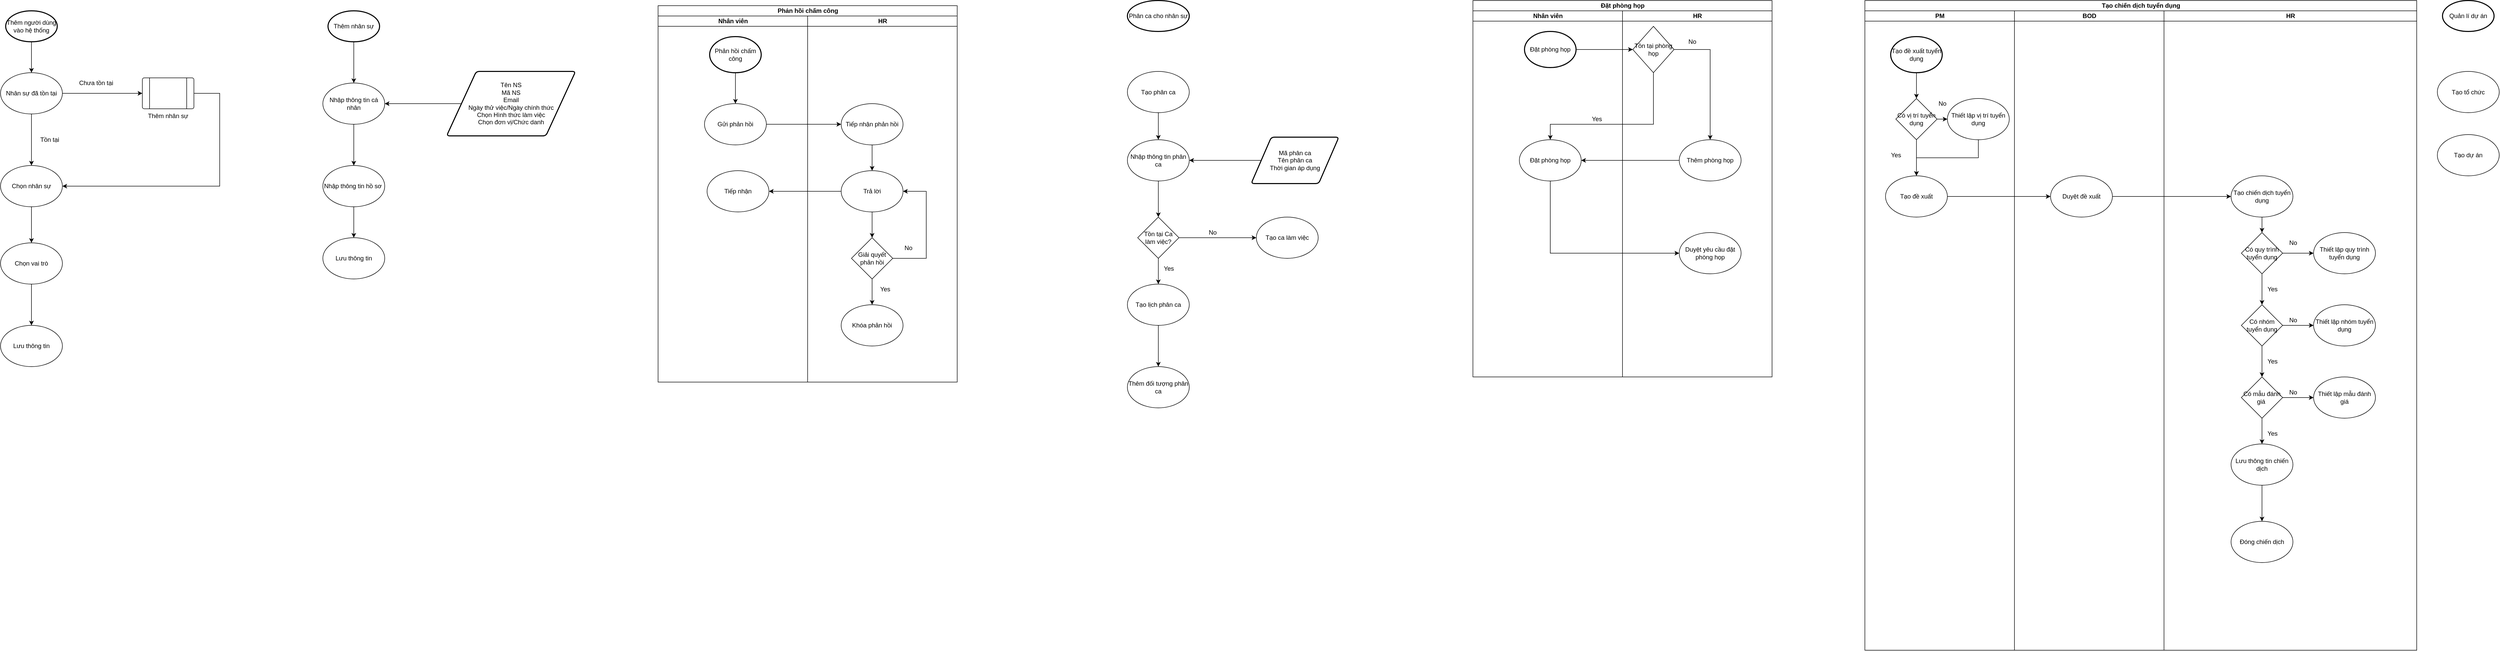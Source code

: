 <mxfile version="14.5.3" type="github">
  <diagram id="OnWkohsjED-JVvMXsNpU" name="Page-1">
    <mxGraphModel dx="1422" dy="794" grid="1" gridSize="10" guides="1" tooltips="1" connect="1" arrows="1" fold="1" page="1" pageScale="1" pageWidth="850" pageHeight="1100" math="0" shadow="0">
      <root>
        <mxCell id="0" />
        <mxCell id="1" parent="0" />
        <mxCell id="KjtllUWYRAtZ3XhFJOtX-8" style="edgeStyle=orthogonalEdgeStyle;rounded=0;orthogonalLoop=1;jettySize=auto;html=1;exitX=0.5;exitY=1;exitDx=0;exitDy=0;" edge="1" parent="1" source="KjtllUWYRAtZ3XhFJOtX-5" target="KjtllUWYRAtZ3XhFJOtX-7">
          <mxGeometry relative="1" as="geometry" />
        </mxCell>
        <mxCell id="KjtllUWYRAtZ3XhFJOtX-11" style="edgeStyle=orthogonalEdgeStyle;rounded=0;orthogonalLoop=1;jettySize=auto;html=1;entryX=0;entryY=0.5;entryDx=0;entryDy=0;" edge="1" parent="1" source="KjtllUWYRAtZ3XhFJOtX-5">
          <mxGeometry relative="1" as="geometry">
            <mxPoint x="590" y="260" as="targetPoint" />
          </mxGeometry>
        </mxCell>
        <mxCell id="KjtllUWYRAtZ3XhFJOtX-5" value="Nhân sự đã tồn tại" style="ellipse;whiteSpace=wrap;html=1;" vertex="1" parent="1">
          <mxGeometry x="315" y="220" width="120" height="80" as="geometry" />
        </mxCell>
        <mxCell id="KjtllUWYRAtZ3XhFJOtX-16" style="edgeStyle=orthogonalEdgeStyle;rounded=0;orthogonalLoop=1;jettySize=auto;html=1;exitX=0.5;exitY=1;exitDx=0;exitDy=0;entryX=0.5;entryY=0;entryDx=0;entryDy=0;" edge="1" parent="1" source="KjtllUWYRAtZ3XhFJOtX-7" target="KjtllUWYRAtZ3XhFJOtX-15">
          <mxGeometry relative="1" as="geometry" />
        </mxCell>
        <mxCell id="KjtllUWYRAtZ3XhFJOtX-7" value="Chọn nhân sự" style="ellipse;whiteSpace=wrap;html=1;" vertex="1" parent="1">
          <mxGeometry x="315" y="400" width="120" height="80" as="geometry" />
        </mxCell>
        <mxCell id="KjtllUWYRAtZ3XhFJOtX-9" value="Tồn tại" style="text;html=1;align=center;verticalAlign=middle;resizable=0;points=[];autosize=1;" vertex="1" parent="1">
          <mxGeometry x="385" y="340" width="50" height="20" as="geometry" />
        </mxCell>
        <mxCell id="KjtllUWYRAtZ3XhFJOtX-10" value="Chưa tồn tại" style="text;html=1;align=center;verticalAlign=middle;resizable=0;points=[];autosize=1;" vertex="1" parent="1">
          <mxGeometry x="460" y="230" width="80" height="20" as="geometry" />
        </mxCell>
        <mxCell id="KjtllUWYRAtZ3XhFJOtX-13" style="edgeStyle=orthogonalEdgeStyle;rounded=0;orthogonalLoop=1;jettySize=auto;html=1;entryX=1;entryY=0.5;entryDx=0;entryDy=0;" edge="1" parent="1" source="KjtllUWYRAtZ3XhFJOtX-12" target="KjtllUWYRAtZ3XhFJOtX-7">
          <mxGeometry relative="1" as="geometry">
            <Array as="points">
              <mxPoint x="740" y="260" />
              <mxPoint x="740" y="440" />
            </Array>
          </mxGeometry>
        </mxCell>
        <mxCell id="KjtllUWYRAtZ3XhFJOtX-12" value="Thêm nhân sự" style="verticalLabelPosition=bottom;verticalAlign=top;html=1;shape=process;whiteSpace=wrap;rounded=1;size=0.14;arcSize=6;" vertex="1" parent="1">
          <mxGeometry x="590" y="230" width="100" height="60" as="geometry" />
        </mxCell>
        <mxCell id="KjtllUWYRAtZ3XhFJOtX-25" style="edgeStyle=orthogonalEdgeStyle;rounded=0;orthogonalLoop=1;jettySize=auto;html=1;" edge="1" parent="1" source="KjtllUWYRAtZ3XhFJOtX-15" target="KjtllUWYRAtZ3XhFJOtX-24">
          <mxGeometry relative="1" as="geometry" />
        </mxCell>
        <mxCell id="KjtllUWYRAtZ3XhFJOtX-15" value="Chọn vai trò" style="ellipse;whiteSpace=wrap;html=1;" vertex="1" parent="1">
          <mxGeometry x="315" y="550" width="120" height="80" as="geometry" />
        </mxCell>
        <mxCell id="KjtllUWYRAtZ3XhFJOtX-19" style="edgeStyle=orthogonalEdgeStyle;rounded=0;orthogonalLoop=1;jettySize=auto;html=1;entryX=0.5;entryY=0;entryDx=0;entryDy=0;" edge="1" parent="1" source="KjtllUWYRAtZ3XhFJOtX-18" target="KjtllUWYRAtZ3XhFJOtX-5">
          <mxGeometry relative="1" as="geometry" />
        </mxCell>
        <mxCell id="KjtllUWYRAtZ3XhFJOtX-18" value="Thêm người dùng vào hệ thống" style="strokeWidth=2;html=1;shape=mxgraph.flowchart.start_1;whiteSpace=wrap;" vertex="1" parent="1">
          <mxGeometry x="325" y="100" width="100" height="60" as="geometry" />
        </mxCell>
        <mxCell id="KjtllUWYRAtZ3XhFJOtX-22" style="edgeStyle=orthogonalEdgeStyle;rounded=0;orthogonalLoop=1;jettySize=auto;html=1;" edge="1" parent="1" source="KjtllUWYRAtZ3XhFJOtX-20" target="KjtllUWYRAtZ3XhFJOtX-21">
          <mxGeometry relative="1" as="geometry" />
        </mxCell>
        <mxCell id="KjtllUWYRAtZ3XhFJOtX-20" value="Thêm nhân sự" style="strokeWidth=2;html=1;shape=mxgraph.flowchart.start_1;whiteSpace=wrap;" vertex="1" parent="1">
          <mxGeometry x="950" y="100" width="100" height="60" as="geometry" />
        </mxCell>
        <mxCell id="KjtllUWYRAtZ3XhFJOtX-31" style="edgeStyle=orthogonalEdgeStyle;rounded=0;orthogonalLoop=1;jettySize=auto;html=1;entryX=0.5;entryY=0;entryDx=0;entryDy=0;" edge="1" parent="1" source="KjtllUWYRAtZ3XhFJOtX-21" target="KjtllUWYRAtZ3XhFJOtX-30">
          <mxGeometry relative="1" as="geometry" />
        </mxCell>
        <mxCell id="KjtllUWYRAtZ3XhFJOtX-21" value="Nhập thông tin cá nhân" style="ellipse;whiteSpace=wrap;html=1;" vertex="1" parent="1">
          <mxGeometry x="940" y="240" width="120" height="80" as="geometry" />
        </mxCell>
        <mxCell id="KjtllUWYRAtZ3XhFJOtX-24" value="Lưu thông tin" style="ellipse;whiteSpace=wrap;html=1;" vertex="1" parent="1">
          <mxGeometry x="315" y="710" width="120" height="80" as="geometry" />
        </mxCell>
        <mxCell id="KjtllUWYRAtZ3XhFJOtX-26" value="Lưu thông tin" style="ellipse;whiteSpace=wrap;html=1;" vertex="1" parent="1">
          <mxGeometry x="940" y="540" width="120" height="80" as="geometry" />
        </mxCell>
        <mxCell id="KjtllUWYRAtZ3XhFJOtX-29" style="edgeStyle=orthogonalEdgeStyle;rounded=0;orthogonalLoop=1;jettySize=auto;html=1;entryX=1;entryY=0.5;entryDx=0;entryDy=0;" edge="1" parent="1" source="KjtllUWYRAtZ3XhFJOtX-28" target="KjtllUWYRAtZ3XhFJOtX-21">
          <mxGeometry relative="1" as="geometry" />
        </mxCell>
        <mxCell id="KjtllUWYRAtZ3XhFJOtX-28" value="Tên NS&lt;br&gt;Mã NS&lt;br&gt;Email&lt;br&gt;Ngày thử việc/Ngày chính thức&lt;br&gt;Chọn Hình thức làm việc&lt;br&gt;Chọn đơn vị/Chức danh" style="shape=parallelogram;html=1;strokeWidth=2;perimeter=parallelogramPerimeter;whiteSpace=wrap;rounded=1;arcSize=12;size=0.23;" vertex="1" parent="1">
          <mxGeometry x="1180" y="217.5" width="250" height="125" as="geometry" />
        </mxCell>
        <mxCell id="KjtllUWYRAtZ3XhFJOtX-32" style="edgeStyle=orthogonalEdgeStyle;rounded=0;orthogonalLoop=1;jettySize=auto;html=1;entryX=0.5;entryY=0;entryDx=0;entryDy=0;" edge="1" parent="1" source="KjtllUWYRAtZ3XhFJOtX-30" target="KjtllUWYRAtZ3XhFJOtX-26">
          <mxGeometry relative="1" as="geometry" />
        </mxCell>
        <mxCell id="KjtllUWYRAtZ3XhFJOtX-30" value="Nhập thông tin hồ sơ&amp;nbsp;" style="ellipse;whiteSpace=wrap;html=1;" vertex="1" parent="1">
          <mxGeometry x="940" y="400" width="120" height="80" as="geometry" />
        </mxCell>
        <mxCell id="KjtllUWYRAtZ3XhFJOtX-33" value="Phản hồi chấm công" style="swimlane;html=1;childLayout=stackLayout;resizeParent=1;resizeParentMax=0;startSize=20;" vertex="1" parent="1">
          <mxGeometry x="1590" y="90" width="580" height="730" as="geometry" />
        </mxCell>
        <mxCell id="KjtllUWYRAtZ3XhFJOtX-34" value="Nhân viên" style="swimlane;html=1;startSize=20;" vertex="1" parent="KjtllUWYRAtZ3XhFJOtX-33">
          <mxGeometry y="20" width="290" height="710" as="geometry" />
        </mxCell>
        <mxCell id="KjtllUWYRAtZ3XhFJOtX-40" style="edgeStyle=orthogonalEdgeStyle;rounded=0;orthogonalLoop=1;jettySize=auto;html=1;entryX=0.5;entryY=0;entryDx=0;entryDy=0;" edge="1" parent="KjtllUWYRAtZ3XhFJOtX-34" source="KjtllUWYRAtZ3XhFJOtX-37" target="KjtllUWYRAtZ3XhFJOtX-39">
          <mxGeometry relative="1" as="geometry" />
        </mxCell>
        <mxCell id="KjtllUWYRAtZ3XhFJOtX-37" value="Phản hồi chấm công" style="strokeWidth=2;html=1;shape=mxgraph.flowchart.start_2;whiteSpace=wrap;" vertex="1" parent="KjtllUWYRAtZ3XhFJOtX-34">
          <mxGeometry x="100" y="40" width="100" height="70" as="geometry" />
        </mxCell>
        <mxCell id="KjtllUWYRAtZ3XhFJOtX-39" value="Gửi phản hồi" style="ellipse;whiteSpace=wrap;html=1;" vertex="1" parent="KjtllUWYRAtZ3XhFJOtX-34">
          <mxGeometry x="90" y="170" width="120" height="80" as="geometry" />
        </mxCell>
        <mxCell id="KjtllUWYRAtZ3XhFJOtX-43" value="Tiếp nhận" style="ellipse;whiteSpace=wrap;html=1;" vertex="1" parent="KjtllUWYRAtZ3XhFJOtX-34">
          <mxGeometry x="95" y="300" width="120" height="80" as="geometry" />
        </mxCell>
        <mxCell id="KjtllUWYRAtZ3XhFJOtX-35" value="HR" style="swimlane;html=1;startSize=20;" vertex="1" parent="KjtllUWYRAtZ3XhFJOtX-33">
          <mxGeometry x="290" y="20" width="290" height="710" as="geometry" />
        </mxCell>
        <mxCell id="KjtllUWYRAtZ3XhFJOtX-45" style="edgeStyle=orthogonalEdgeStyle;rounded=0;orthogonalLoop=1;jettySize=auto;html=1;entryX=0.5;entryY=0;entryDx=0;entryDy=0;" edge="1" parent="KjtllUWYRAtZ3XhFJOtX-35" source="KjtllUWYRAtZ3XhFJOtX-38" target="KjtllUWYRAtZ3XhFJOtX-42">
          <mxGeometry relative="1" as="geometry" />
        </mxCell>
        <mxCell id="KjtllUWYRAtZ3XhFJOtX-38" value="Tiếp nhận phản hồi" style="ellipse;whiteSpace=wrap;html=1;" vertex="1" parent="KjtllUWYRAtZ3XhFJOtX-35">
          <mxGeometry x="65" y="170" width="120" height="80" as="geometry" />
        </mxCell>
        <mxCell id="KjtllUWYRAtZ3XhFJOtX-49" style="edgeStyle=orthogonalEdgeStyle;rounded=0;orthogonalLoop=1;jettySize=auto;html=1;exitX=0.5;exitY=1;exitDx=0;exitDy=0;" edge="1" parent="KjtllUWYRAtZ3XhFJOtX-35" source="KjtllUWYRAtZ3XhFJOtX-42" target="KjtllUWYRAtZ3XhFJOtX-46">
          <mxGeometry relative="1" as="geometry" />
        </mxCell>
        <mxCell id="KjtllUWYRAtZ3XhFJOtX-42" value="Trả lời" style="ellipse;whiteSpace=wrap;html=1;" vertex="1" parent="KjtllUWYRAtZ3XhFJOtX-35">
          <mxGeometry x="65" y="300" width="120" height="80" as="geometry" />
        </mxCell>
        <mxCell id="KjtllUWYRAtZ3XhFJOtX-48" style="edgeStyle=orthogonalEdgeStyle;rounded=0;orthogonalLoop=1;jettySize=auto;html=1;exitX=0.5;exitY=1;exitDx=0;exitDy=0;entryX=0.5;entryY=0;entryDx=0;entryDy=0;" edge="1" parent="KjtllUWYRAtZ3XhFJOtX-35" source="KjtllUWYRAtZ3XhFJOtX-46" target="KjtllUWYRAtZ3XhFJOtX-47">
          <mxGeometry relative="1" as="geometry" />
        </mxCell>
        <mxCell id="KjtllUWYRAtZ3XhFJOtX-51" style="edgeStyle=orthogonalEdgeStyle;rounded=0;orthogonalLoop=1;jettySize=auto;html=1;exitX=1;exitY=0.5;exitDx=0;exitDy=0;entryX=1;entryY=0.5;entryDx=0;entryDy=0;" edge="1" parent="KjtllUWYRAtZ3XhFJOtX-35" source="KjtllUWYRAtZ3XhFJOtX-46" target="KjtllUWYRAtZ3XhFJOtX-42">
          <mxGeometry relative="1" as="geometry">
            <Array as="points">
              <mxPoint x="230" y="470" />
              <mxPoint x="230" y="340" />
            </Array>
          </mxGeometry>
        </mxCell>
        <mxCell id="KjtllUWYRAtZ3XhFJOtX-46" value="Giải quyết phản hồi" style="rhombus;whiteSpace=wrap;html=1;" vertex="1" parent="KjtllUWYRAtZ3XhFJOtX-35">
          <mxGeometry x="85" y="430" width="80" height="80" as="geometry" />
        </mxCell>
        <mxCell id="KjtllUWYRAtZ3XhFJOtX-47" value="Khóa phản hồi" style="ellipse;whiteSpace=wrap;html=1;" vertex="1" parent="KjtllUWYRAtZ3XhFJOtX-35">
          <mxGeometry x="65" y="560" width="120" height="80" as="geometry" />
        </mxCell>
        <mxCell id="KjtllUWYRAtZ3XhFJOtX-50" value="Yes" style="text;html=1;align=center;verticalAlign=middle;resizable=0;points=[];autosize=1;" vertex="1" parent="KjtllUWYRAtZ3XhFJOtX-35">
          <mxGeometry x="130" y="520" width="40" height="20" as="geometry" />
        </mxCell>
        <mxCell id="KjtllUWYRAtZ3XhFJOtX-52" value="No" style="text;html=1;align=center;verticalAlign=middle;resizable=0;points=[];autosize=1;" vertex="1" parent="KjtllUWYRAtZ3XhFJOtX-35">
          <mxGeometry x="180" y="440" width="30" height="20" as="geometry" />
        </mxCell>
        <mxCell id="KjtllUWYRAtZ3XhFJOtX-41" style="edgeStyle=orthogonalEdgeStyle;rounded=0;orthogonalLoop=1;jettySize=auto;html=1;" edge="1" parent="KjtllUWYRAtZ3XhFJOtX-33" source="KjtllUWYRAtZ3XhFJOtX-39" target="KjtllUWYRAtZ3XhFJOtX-38">
          <mxGeometry relative="1" as="geometry" />
        </mxCell>
        <mxCell id="KjtllUWYRAtZ3XhFJOtX-44" style="edgeStyle=orthogonalEdgeStyle;rounded=0;orthogonalLoop=1;jettySize=auto;html=1;entryX=1;entryY=0.5;entryDx=0;entryDy=0;" edge="1" parent="KjtllUWYRAtZ3XhFJOtX-33" source="KjtllUWYRAtZ3XhFJOtX-42" target="KjtllUWYRAtZ3XhFJOtX-43">
          <mxGeometry relative="1" as="geometry" />
        </mxCell>
        <mxCell id="KjtllUWYRAtZ3XhFJOtX-53" value="Phân ca cho nhân sự" style="strokeWidth=2;html=1;shape=mxgraph.flowchart.start_1;whiteSpace=wrap;" vertex="1" parent="1">
          <mxGeometry x="2500" y="80" width="120" height="60" as="geometry" />
        </mxCell>
        <mxCell id="KjtllUWYRAtZ3XhFJOtX-65" style="edgeStyle=orthogonalEdgeStyle;rounded=0;orthogonalLoop=1;jettySize=auto;html=1;exitX=0.5;exitY=1;exitDx=0;exitDy=0;" edge="1" parent="1" source="KjtllUWYRAtZ3XhFJOtX-54" target="KjtllUWYRAtZ3XhFJOtX-55">
          <mxGeometry relative="1" as="geometry" />
        </mxCell>
        <mxCell id="KjtllUWYRAtZ3XhFJOtX-54" value="Tạo phân ca" style="ellipse;whiteSpace=wrap;html=1;" vertex="1" parent="1">
          <mxGeometry x="2500" y="217.5" width="120" height="80" as="geometry" />
        </mxCell>
        <mxCell id="KjtllUWYRAtZ3XhFJOtX-64" style="edgeStyle=orthogonalEdgeStyle;rounded=0;orthogonalLoop=1;jettySize=auto;html=1;" edge="1" parent="1" source="KjtllUWYRAtZ3XhFJOtX-55" target="KjtllUWYRAtZ3XhFJOtX-60">
          <mxGeometry relative="1" as="geometry" />
        </mxCell>
        <mxCell id="KjtllUWYRAtZ3XhFJOtX-55" value="Nhập thông tin phân ca" style="ellipse;whiteSpace=wrap;html=1;" vertex="1" parent="1">
          <mxGeometry x="2500" y="350" width="120" height="80" as="geometry" />
        </mxCell>
        <mxCell id="KjtllUWYRAtZ3XhFJOtX-57" style="edgeStyle=orthogonalEdgeStyle;rounded=0;orthogonalLoop=1;jettySize=auto;html=1;exitX=0;exitY=0.5;exitDx=0;exitDy=0;entryX=1;entryY=0.5;entryDx=0;entryDy=0;" edge="1" parent="1" source="KjtllUWYRAtZ3XhFJOtX-56" target="KjtllUWYRAtZ3XhFJOtX-55">
          <mxGeometry relative="1" as="geometry" />
        </mxCell>
        <mxCell id="KjtllUWYRAtZ3XhFJOtX-56" value="Mã phân ca&lt;br&gt;Tên phân ca&lt;br&gt;Thời gian áp dụng&lt;br&gt;" style="shape=parallelogram;html=1;strokeWidth=2;perimeter=parallelogramPerimeter;whiteSpace=wrap;rounded=1;arcSize=12;size=0.23;" vertex="1" parent="1">
          <mxGeometry x="2740" y="345" width="170" height="90" as="geometry" />
        </mxCell>
        <mxCell id="KjtllUWYRAtZ3XhFJOtX-70" style="edgeStyle=orthogonalEdgeStyle;rounded=0;orthogonalLoop=1;jettySize=auto;html=1;entryX=0.5;entryY=0;entryDx=0;entryDy=0;" edge="1" parent="1" source="KjtllUWYRAtZ3XhFJOtX-58" target="KjtllUWYRAtZ3XhFJOtX-69">
          <mxGeometry relative="1" as="geometry" />
        </mxCell>
        <mxCell id="KjtllUWYRAtZ3XhFJOtX-58" value="Tạo lịch phân ca" style="ellipse;whiteSpace=wrap;html=1;" vertex="1" parent="1">
          <mxGeometry x="2500" y="630" width="120" height="80" as="geometry" />
        </mxCell>
        <mxCell id="KjtllUWYRAtZ3XhFJOtX-63" style="edgeStyle=orthogonalEdgeStyle;rounded=0;orthogonalLoop=1;jettySize=auto;html=1;" edge="1" parent="1" source="KjtllUWYRAtZ3XhFJOtX-60" target="KjtllUWYRAtZ3XhFJOtX-61">
          <mxGeometry relative="1" as="geometry" />
        </mxCell>
        <mxCell id="KjtllUWYRAtZ3XhFJOtX-66" style="edgeStyle=orthogonalEdgeStyle;rounded=0;orthogonalLoop=1;jettySize=auto;html=1;exitX=0.5;exitY=1;exitDx=0;exitDy=0;" edge="1" parent="1" source="KjtllUWYRAtZ3XhFJOtX-60" target="KjtllUWYRAtZ3XhFJOtX-58">
          <mxGeometry relative="1" as="geometry" />
        </mxCell>
        <mxCell id="KjtllUWYRAtZ3XhFJOtX-60" value="Tồn tại Ca làm việc?" style="rhombus;whiteSpace=wrap;html=1;" vertex="1" parent="1">
          <mxGeometry x="2520" y="500" width="80" height="80" as="geometry" />
        </mxCell>
        <mxCell id="KjtllUWYRAtZ3XhFJOtX-61" value="Tạo ca làm việc" style="ellipse;whiteSpace=wrap;html=1;" vertex="1" parent="1">
          <mxGeometry x="2750" y="500" width="120" height="80" as="geometry" />
        </mxCell>
        <mxCell id="KjtllUWYRAtZ3XhFJOtX-67" value="No" style="text;html=1;align=center;verticalAlign=middle;resizable=0;points=[];autosize=1;" vertex="1" parent="1">
          <mxGeometry x="2650" y="520" width="30" height="20" as="geometry" />
        </mxCell>
        <mxCell id="KjtllUWYRAtZ3XhFJOtX-68" value="Yes" style="text;html=1;align=center;verticalAlign=middle;resizable=0;points=[];autosize=1;" vertex="1" parent="1">
          <mxGeometry x="2560" y="590" width="40" height="20" as="geometry" />
        </mxCell>
        <mxCell id="KjtllUWYRAtZ3XhFJOtX-69" value="Thêm đối tượng phân ca" style="ellipse;whiteSpace=wrap;html=1;" vertex="1" parent="1">
          <mxGeometry x="2500" y="790" width="120" height="80" as="geometry" />
        </mxCell>
        <mxCell id="KjtllUWYRAtZ3XhFJOtX-72" value="Đặt phòng họp" style="swimlane;html=1;childLayout=stackLayout;resizeParent=1;resizeParentMax=0;startSize=20;" vertex="1" parent="1">
          <mxGeometry x="3170" y="80" width="580" height="730" as="geometry" />
        </mxCell>
        <mxCell id="KjtllUWYRAtZ3XhFJOtX-73" value="Nhân viên" style="swimlane;html=1;startSize=20;" vertex="1" parent="KjtllUWYRAtZ3XhFJOtX-72">
          <mxGeometry y="20" width="290" height="710" as="geometry" />
        </mxCell>
        <mxCell id="KjtllUWYRAtZ3XhFJOtX-75" value="Đặt phòng họp" style="strokeWidth=2;html=1;shape=mxgraph.flowchart.start_2;whiteSpace=wrap;" vertex="1" parent="KjtllUWYRAtZ3XhFJOtX-73">
          <mxGeometry x="100" y="40" width="100" height="70" as="geometry" />
        </mxCell>
        <mxCell id="KjtllUWYRAtZ3XhFJOtX-96" value="Đặt phòng họp" style="ellipse;whiteSpace=wrap;html=1;" vertex="1" parent="KjtllUWYRAtZ3XhFJOtX-73">
          <mxGeometry x="90" y="250" width="120" height="80" as="geometry" />
        </mxCell>
        <mxCell id="KjtllUWYRAtZ3XhFJOtX-98" value="Yes" style="text;html=1;align=center;verticalAlign=middle;resizable=0;points=[];autosize=1;" vertex="1" parent="KjtllUWYRAtZ3XhFJOtX-73">
          <mxGeometry x="220" y="200" width="40" height="20" as="geometry" />
        </mxCell>
        <mxCell id="KjtllUWYRAtZ3XhFJOtX-92" style="edgeStyle=orthogonalEdgeStyle;rounded=0;orthogonalLoop=1;jettySize=auto;html=1;entryX=0;entryY=0.5;entryDx=0;entryDy=0;" edge="1" parent="KjtllUWYRAtZ3XhFJOtX-72" source="KjtllUWYRAtZ3XhFJOtX-75" target="KjtllUWYRAtZ3XhFJOtX-91">
          <mxGeometry relative="1" as="geometry" />
        </mxCell>
        <mxCell id="KjtllUWYRAtZ3XhFJOtX-97" style="edgeStyle=orthogonalEdgeStyle;rounded=0;orthogonalLoop=1;jettySize=auto;html=1;entryX=0.5;entryY=0;entryDx=0;entryDy=0;" edge="1" parent="KjtllUWYRAtZ3XhFJOtX-72" source="KjtllUWYRAtZ3XhFJOtX-91" target="KjtllUWYRAtZ3XhFJOtX-96">
          <mxGeometry relative="1" as="geometry">
            <Array as="points">
              <mxPoint x="350" y="240" />
            </Array>
          </mxGeometry>
        </mxCell>
        <mxCell id="KjtllUWYRAtZ3XhFJOtX-99" style="edgeStyle=orthogonalEdgeStyle;rounded=0;orthogonalLoop=1;jettySize=auto;html=1;entryX=1;entryY=0.5;entryDx=0;entryDy=0;" edge="1" parent="KjtllUWYRAtZ3XhFJOtX-72" source="KjtllUWYRAtZ3XhFJOtX-93" target="KjtllUWYRAtZ3XhFJOtX-96">
          <mxGeometry relative="1" as="geometry" />
        </mxCell>
        <mxCell id="KjtllUWYRAtZ3XhFJOtX-78" value="HR" style="swimlane;html=1;startSize=20;" vertex="1" parent="KjtllUWYRAtZ3XhFJOtX-72">
          <mxGeometry x="290" y="20" width="290" height="710" as="geometry" />
        </mxCell>
        <mxCell id="KjtllUWYRAtZ3XhFJOtX-94" style="edgeStyle=orthogonalEdgeStyle;rounded=0;orthogonalLoop=1;jettySize=auto;html=1;entryX=0.5;entryY=0;entryDx=0;entryDy=0;" edge="1" parent="KjtllUWYRAtZ3XhFJOtX-78" source="KjtllUWYRAtZ3XhFJOtX-91" target="KjtllUWYRAtZ3XhFJOtX-93">
          <mxGeometry relative="1" as="geometry" />
        </mxCell>
        <mxCell id="KjtllUWYRAtZ3XhFJOtX-91" value="Tồn tại phòng họp" style="rhombus;whiteSpace=wrap;html=1;" vertex="1" parent="KjtllUWYRAtZ3XhFJOtX-78">
          <mxGeometry x="20" y="30" width="80" height="90" as="geometry" />
        </mxCell>
        <mxCell id="KjtllUWYRAtZ3XhFJOtX-93" value="Thêm phòng họp" style="ellipse;whiteSpace=wrap;html=1;" vertex="1" parent="KjtllUWYRAtZ3XhFJOtX-78">
          <mxGeometry x="110" y="250" width="120" height="80" as="geometry" />
        </mxCell>
        <mxCell id="KjtllUWYRAtZ3XhFJOtX-95" value="No" style="text;html=1;align=center;verticalAlign=middle;resizable=0;points=[];autosize=1;" vertex="1" parent="KjtllUWYRAtZ3XhFJOtX-78">
          <mxGeometry x="120" y="50" width="30" height="20" as="geometry" />
        </mxCell>
        <mxCell id="KjtllUWYRAtZ3XhFJOtX-100" value="Duyệt yêu cầu đặt phòng họp" style="ellipse;whiteSpace=wrap;html=1;" vertex="1" parent="KjtllUWYRAtZ3XhFJOtX-78">
          <mxGeometry x="110" y="430" width="120" height="80" as="geometry" />
        </mxCell>
        <mxCell id="KjtllUWYRAtZ3XhFJOtX-102" style="edgeStyle=orthogonalEdgeStyle;rounded=0;orthogonalLoop=1;jettySize=auto;html=1;entryX=0;entryY=0.5;entryDx=0;entryDy=0;" edge="1" parent="KjtllUWYRAtZ3XhFJOtX-72" source="KjtllUWYRAtZ3XhFJOtX-96" target="KjtllUWYRAtZ3XhFJOtX-100">
          <mxGeometry relative="1" as="geometry">
            <Array as="points">
              <mxPoint x="150" y="490" />
            </Array>
          </mxGeometry>
        </mxCell>
        <mxCell id="KjtllUWYRAtZ3XhFJOtX-103" value="Tạo chiến dịch tuyển dụng" style="swimlane;html=1;childLayout=stackLayout;resizeParent=1;resizeParentMax=0;startSize=20;" vertex="1" parent="1">
          <mxGeometry x="3930" y="80" width="1070" height="1260" as="geometry" />
        </mxCell>
        <mxCell id="KjtllUWYRAtZ3XhFJOtX-104" value="PM" style="swimlane;html=1;startSize=20;" vertex="1" parent="KjtllUWYRAtZ3XhFJOtX-103">
          <mxGeometry y="20" width="290" height="1240" as="geometry" />
        </mxCell>
        <mxCell id="KjtllUWYRAtZ3XhFJOtX-141" style="edgeStyle=orthogonalEdgeStyle;rounded=0;orthogonalLoop=1;jettySize=auto;html=1;exitX=0.5;exitY=1;exitDx=0;exitDy=0;exitPerimeter=0;" edge="1" parent="KjtllUWYRAtZ3XhFJOtX-104" source="KjtllUWYRAtZ3XhFJOtX-105" target="KjtllUWYRAtZ3XhFJOtX-121">
          <mxGeometry relative="1" as="geometry" />
        </mxCell>
        <mxCell id="KjtllUWYRAtZ3XhFJOtX-105" value="Tạo đề xuất tuyển dụng" style="strokeWidth=2;html=1;shape=mxgraph.flowchart.start_2;whiteSpace=wrap;" vertex="1" parent="KjtllUWYRAtZ3XhFJOtX-104">
          <mxGeometry x="50" y="50" width="100" height="70" as="geometry" />
        </mxCell>
        <mxCell id="KjtllUWYRAtZ3XhFJOtX-142" style="edgeStyle=orthogonalEdgeStyle;rounded=0;orthogonalLoop=1;jettySize=auto;html=1;exitX=1;exitY=0.5;exitDx=0;exitDy=0;entryX=0;entryY=0.5;entryDx=0;entryDy=0;" edge="1" parent="KjtllUWYRAtZ3XhFJOtX-104" source="KjtllUWYRAtZ3XhFJOtX-121" target="KjtllUWYRAtZ3XhFJOtX-130">
          <mxGeometry relative="1" as="geometry" />
        </mxCell>
        <mxCell id="KjtllUWYRAtZ3XhFJOtX-143" style="edgeStyle=orthogonalEdgeStyle;rounded=0;orthogonalLoop=1;jettySize=auto;html=1;" edge="1" parent="KjtllUWYRAtZ3XhFJOtX-104" source="KjtllUWYRAtZ3XhFJOtX-121" target="KjtllUWYRAtZ3XhFJOtX-122">
          <mxGeometry relative="1" as="geometry" />
        </mxCell>
        <mxCell id="KjtllUWYRAtZ3XhFJOtX-121" value="Có vị trí tuyển dụng" style="rhombus;whiteSpace=wrap;html=1;" vertex="1" parent="KjtllUWYRAtZ3XhFJOtX-104">
          <mxGeometry x="60" y="170" width="80" height="80" as="geometry" />
        </mxCell>
        <mxCell id="KjtllUWYRAtZ3XhFJOtX-122" value="Tạo đề xuất" style="ellipse;whiteSpace=wrap;html=1;" vertex="1" parent="KjtllUWYRAtZ3XhFJOtX-104">
          <mxGeometry x="40" y="320" width="120" height="80" as="geometry" />
        </mxCell>
        <mxCell id="KjtllUWYRAtZ3XhFJOtX-144" style="edgeStyle=orthogonalEdgeStyle;rounded=0;orthogonalLoop=1;jettySize=auto;html=1;exitX=0.5;exitY=1;exitDx=0;exitDy=0;entryX=0.5;entryY=0;entryDx=0;entryDy=0;" edge="1" parent="KjtllUWYRAtZ3XhFJOtX-104" source="KjtllUWYRAtZ3XhFJOtX-130" target="KjtllUWYRAtZ3XhFJOtX-122">
          <mxGeometry relative="1" as="geometry" />
        </mxCell>
        <mxCell id="KjtllUWYRAtZ3XhFJOtX-130" value="Thiết lập vị trí tuyển dụng" style="ellipse;whiteSpace=wrap;html=1;" vertex="1" parent="KjtllUWYRAtZ3XhFJOtX-104">
          <mxGeometry x="160" y="170" width="120" height="80" as="geometry" />
        </mxCell>
        <mxCell id="KjtllUWYRAtZ3XhFJOtX-124" value="BOD" style="swimlane;html=1;startSize=20;" vertex="1" parent="KjtllUWYRAtZ3XhFJOtX-103">
          <mxGeometry x="290" y="20" width="290" height="1240" as="geometry" />
        </mxCell>
        <mxCell id="KjtllUWYRAtZ3XhFJOtX-125" value="Duyệt đề xuất" style="ellipse;whiteSpace=wrap;html=1;" vertex="1" parent="KjtllUWYRAtZ3XhFJOtX-124">
          <mxGeometry x="70" y="320" width="120" height="80" as="geometry" />
        </mxCell>
        <mxCell id="KjtllUWYRAtZ3XhFJOtX-147" style="edgeStyle=orthogonalEdgeStyle;rounded=0;orthogonalLoop=1;jettySize=auto;html=1;exitX=1;exitY=0.5;exitDx=0;exitDy=0;entryX=0;entryY=0.5;entryDx=0;entryDy=0;" edge="1" parent="KjtllUWYRAtZ3XhFJOtX-103" source="KjtllUWYRAtZ3XhFJOtX-122" target="KjtllUWYRAtZ3XhFJOtX-125">
          <mxGeometry relative="1" as="geometry" />
        </mxCell>
        <mxCell id="KjtllUWYRAtZ3XhFJOtX-148" style="edgeStyle=orthogonalEdgeStyle;rounded=0;orthogonalLoop=1;jettySize=auto;html=1;exitX=1;exitY=0.5;exitDx=0;exitDy=0;" edge="1" parent="KjtllUWYRAtZ3XhFJOtX-103" source="KjtllUWYRAtZ3XhFJOtX-125" target="KjtllUWYRAtZ3XhFJOtX-126">
          <mxGeometry relative="1" as="geometry" />
        </mxCell>
        <mxCell id="KjtllUWYRAtZ3XhFJOtX-111" value="HR" style="swimlane;html=1;startSize=20;" vertex="1" parent="KjtllUWYRAtZ3XhFJOtX-103">
          <mxGeometry x="580" y="20" width="490" height="1240" as="geometry" />
        </mxCell>
        <mxCell id="KjtllUWYRAtZ3XhFJOtX-136" style="edgeStyle=orthogonalEdgeStyle;rounded=0;orthogonalLoop=1;jettySize=auto;html=1;exitX=1;exitY=0.5;exitDx=0;exitDy=0;" edge="1" parent="KjtllUWYRAtZ3XhFJOtX-111" source="KjtllUWYRAtZ3XhFJOtX-127" target="KjtllUWYRAtZ3XhFJOtX-133">
          <mxGeometry relative="1" as="geometry" />
        </mxCell>
        <mxCell id="KjtllUWYRAtZ3XhFJOtX-127" value="Có quy trình tuyển dụng" style="rhombus;whiteSpace=wrap;html=1;" vertex="1" parent="KjtllUWYRAtZ3XhFJOtX-111">
          <mxGeometry x="150" y="430" width="80" height="80" as="geometry" />
        </mxCell>
        <mxCell id="KjtllUWYRAtZ3XhFJOtX-139" style="edgeStyle=orthogonalEdgeStyle;rounded=0;orthogonalLoop=1;jettySize=auto;html=1;exitX=1;exitY=0.5;exitDx=0;exitDy=0;" edge="1" parent="KjtllUWYRAtZ3XhFJOtX-111" source="KjtllUWYRAtZ3XhFJOtX-129" target="KjtllUWYRAtZ3XhFJOtX-135">
          <mxGeometry relative="1" as="geometry" />
        </mxCell>
        <mxCell id="KjtllUWYRAtZ3XhFJOtX-158" style="edgeStyle=orthogonalEdgeStyle;rounded=0;orthogonalLoop=1;jettySize=auto;html=1;exitX=0.5;exitY=1;exitDx=0;exitDy=0;entryX=0.5;entryY=0;entryDx=0;entryDy=0;" edge="1" parent="KjtllUWYRAtZ3XhFJOtX-111" source="KjtllUWYRAtZ3XhFJOtX-129" target="KjtllUWYRAtZ3XhFJOtX-157">
          <mxGeometry relative="1" as="geometry" />
        </mxCell>
        <mxCell id="KjtllUWYRAtZ3XhFJOtX-129" value="Có mẫu đánh giá&amp;nbsp;" style="rhombus;whiteSpace=wrap;html=1;" vertex="1" parent="KjtllUWYRAtZ3XhFJOtX-111">
          <mxGeometry x="150" y="710" width="80" height="80" as="geometry" />
        </mxCell>
        <mxCell id="KjtllUWYRAtZ3XhFJOtX-135" value="Thiết lập mẫu đánh giá" style="ellipse;whiteSpace=wrap;html=1;" vertex="1" parent="KjtllUWYRAtZ3XhFJOtX-111">
          <mxGeometry x="290" y="710" width="120" height="80" as="geometry" />
        </mxCell>
        <mxCell id="KjtllUWYRAtZ3XhFJOtX-134" value="Thiết lập nhóm tuyển dụng" style="ellipse;whiteSpace=wrap;html=1;" vertex="1" parent="KjtllUWYRAtZ3XhFJOtX-111">
          <mxGeometry x="290" y="570" width="120" height="80" as="geometry" />
        </mxCell>
        <mxCell id="KjtllUWYRAtZ3XhFJOtX-133" value="Thiết lập quy trình tuyển dụng" style="ellipse;whiteSpace=wrap;html=1;" vertex="1" parent="KjtllUWYRAtZ3XhFJOtX-111">
          <mxGeometry x="290" y="430" width="120" height="80" as="geometry" />
        </mxCell>
        <mxCell id="KjtllUWYRAtZ3XhFJOtX-150" style="edgeStyle=orthogonalEdgeStyle;rounded=0;orthogonalLoop=1;jettySize=auto;html=1;entryX=0.5;entryY=0;entryDx=0;entryDy=0;" edge="1" parent="KjtllUWYRAtZ3XhFJOtX-111" source="KjtllUWYRAtZ3XhFJOtX-126" target="KjtllUWYRAtZ3XhFJOtX-127">
          <mxGeometry relative="1" as="geometry" />
        </mxCell>
        <mxCell id="KjtllUWYRAtZ3XhFJOtX-126" value="Tạo chiến dịch tuyển dụng" style="ellipse;whiteSpace=wrap;html=1;" vertex="1" parent="KjtllUWYRAtZ3XhFJOtX-111">
          <mxGeometry x="130" y="320" width="120" height="80" as="geometry" />
        </mxCell>
        <mxCell id="KjtllUWYRAtZ3XhFJOtX-152" value="No" style="text;html=1;align=center;verticalAlign=middle;resizable=0;points=[];autosize=1;" vertex="1" parent="KjtllUWYRAtZ3XhFJOtX-111">
          <mxGeometry x="235" y="590" width="30" height="20" as="geometry" />
        </mxCell>
        <mxCell id="KjtllUWYRAtZ3XhFJOtX-153" value="No" style="text;html=1;align=center;verticalAlign=middle;resizable=0;points=[];autosize=1;" vertex="1" parent="KjtllUWYRAtZ3XhFJOtX-111">
          <mxGeometry x="235" y="730" width="30" height="20" as="geometry" />
        </mxCell>
        <mxCell id="KjtllUWYRAtZ3XhFJOtX-154" value="Yes" style="text;html=1;align=center;verticalAlign=middle;resizable=0;points=[];autosize=1;" vertex="1" parent="KjtllUWYRAtZ3XhFJOtX-111">
          <mxGeometry x="190" y="670" width="40" height="20" as="geometry" />
        </mxCell>
        <mxCell id="KjtllUWYRAtZ3XhFJOtX-155" value="Yes" style="text;html=1;align=center;verticalAlign=middle;resizable=0;points=[];autosize=1;" vertex="1" parent="KjtllUWYRAtZ3XhFJOtX-111">
          <mxGeometry x="190" y="530" width="40" height="20" as="geometry" />
        </mxCell>
        <mxCell id="KjtllUWYRAtZ3XhFJOtX-156" value="Yes" style="text;html=1;align=center;verticalAlign=middle;resizable=0;points=[];autosize=1;" vertex="1" parent="KjtllUWYRAtZ3XhFJOtX-111">
          <mxGeometry x="190" y="810" width="40" height="20" as="geometry" />
        </mxCell>
        <mxCell id="KjtllUWYRAtZ3XhFJOtX-163" style="edgeStyle=orthogonalEdgeStyle;rounded=0;orthogonalLoop=1;jettySize=auto;html=1;" edge="1" parent="KjtllUWYRAtZ3XhFJOtX-111" source="KjtllUWYRAtZ3XhFJOtX-157" target="KjtllUWYRAtZ3XhFJOtX-160">
          <mxGeometry relative="1" as="geometry" />
        </mxCell>
        <mxCell id="KjtllUWYRAtZ3XhFJOtX-157" value="Lưu thông tin chiến dịch" style="ellipse;whiteSpace=wrap;html=1;" vertex="1" parent="KjtllUWYRAtZ3XhFJOtX-111">
          <mxGeometry x="130" y="840" width="120" height="80" as="geometry" />
        </mxCell>
        <mxCell id="KjtllUWYRAtZ3XhFJOtX-160" value="Đóng chiến dịch" style="ellipse;whiteSpace=wrap;html=1;" vertex="1" parent="KjtllUWYRAtZ3XhFJOtX-111">
          <mxGeometry x="130" y="990" width="120" height="80" as="geometry" />
        </mxCell>
        <mxCell id="KjtllUWYRAtZ3XhFJOtX-118" value="Quản lí dự án" style="strokeWidth=2;html=1;shape=mxgraph.flowchart.start_1;whiteSpace=wrap;" vertex="1" parent="1">
          <mxGeometry x="5050" y="80" width="100" height="60" as="geometry" />
        </mxCell>
        <mxCell id="KjtllUWYRAtZ3XhFJOtX-119" value="Tạo tổ chức" style="ellipse;whiteSpace=wrap;html=1;" vertex="1" parent="1">
          <mxGeometry x="5040" y="217.5" width="120" height="80" as="geometry" />
        </mxCell>
        <mxCell id="KjtllUWYRAtZ3XhFJOtX-120" value="Tạo dự án" style="ellipse;whiteSpace=wrap;html=1;" vertex="1" parent="1">
          <mxGeometry x="5040" y="340" width="120" height="80" as="geometry" />
        </mxCell>
        <mxCell id="KjtllUWYRAtZ3XhFJOtX-138" style="edgeStyle=orthogonalEdgeStyle;rounded=0;orthogonalLoop=1;jettySize=auto;html=1;exitX=0.5;exitY=1;exitDx=0;exitDy=0;entryX=0.5;entryY=0;entryDx=0;entryDy=0;" edge="1" parent="1" source="KjtllUWYRAtZ3XhFJOtX-128" target="KjtllUWYRAtZ3XhFJOtX-129">
          <mxGeometry relative="1" as="geometry" />
        </mxCell>
        <mxCell id="KjtllUWYRAtZ3XhFJOtX-140" style="edgeStyle=orthogonalEdgeStyle;rounded=0;orthogonalLoop=1;jettySize=auto;html=1;" edge="1" parent="1" source="KjtllUWYRAtZ3XhFJOtX-128" target="KjtllUWYRAtZ3XhFJOtX-134">
          <mxGeometry relative="1" as="geometry" />
        </mxCell>
        <mxCell id="KjtllUWYRAtZ3XhFJOtX-128" value="Có nhóm tuyển dụng" style="rhombus;whiteSpace=wrap;html=1;" vertex="1" parent="1">
          <mxGeometry x="4660" y="670" width="80" height="80" as="geometry" />
        </mxCell>
        <mxCell id="KjtllUWYRAtZ3XhFJOtX-137" style="edgeStyle=orthogonalEdgeStyle;rounded=0;orthogonalLoop=1;jettySize=auto;html=1;exitX=0.5;exitY=1;exitDx=0;exitDy=0;" edge="1" parent="1" source="KjtllUWYRAtZ3XhFJOtX-127" target="KjtllUWYRAtZ3XhFJOtX-128">
          <mxGeometry relative="1" as="geometry" />
        </mxCell>
        <mxCell id="KjtllUWYRAtZ3XhFJOtX-145" value="No" style="text;html=1;align=center;verticalAlign=middle;resizable=0;points=[];autosize=1;" vertex="1" parent="1">
          <mxGeometry x="4065" y="270" width="30" height="20" as="geometry" />
        </mxCell>
        <mxCell id="KjtllUWYRAtZ3XhFJOtX-146" value="Yes" style="text;html=1;align=center;verticalAlign=middle;resizable=0;points=[];autosize=1;" vertex="1" parent="1">
          <mxGeometry x="3970" y="370" width="40" height="20" as="geometry" />
        </mxCell>
        <mxCell id="KjtllUWYRAtZ3XhFJOtX-151" value="No" style="text;html=1;align=center;verticalAlign=middle;resizable=0;points=[];autosize=1;" vertex="1" parent="1">
          <mxGeometry x="4745" y="540" width="30" height="20" as="geometry" />
        </mxCell>
      </root>
    </mxGraphModel>
  </diagram>
</mxfile>
